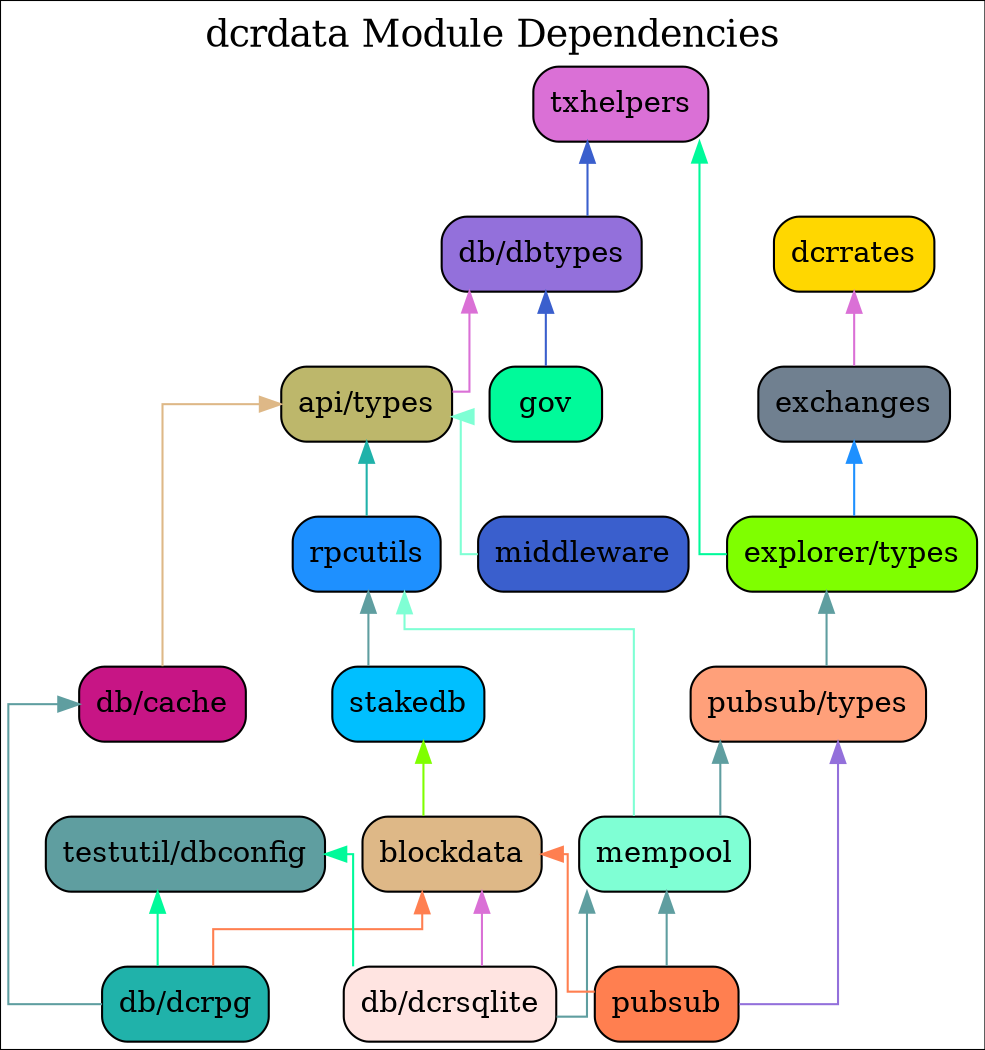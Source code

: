 digraph {
	graph [splines=ortho colorscheme=svg label=<dcrdata Module Dependencies> labelloc=t fontsize=18.0]
	node [shape=box style="filled, rounded"]

	apitypes [label="api/types" fillcolor=darkkhaki]
	mempool [label="mempool" fillcolor=aquamarine]
	pubsub [label="pubsub" fillcolor=coral]
	pubsubtypes [label="pubsub/types" fillcolor=lightsalmon]
	//semver [label="semver" fillcolor=cadetblue]
	dcrsqlite [label="db/dcrsqlite" fillcolor=mistyrose]
	dbtypes [label="db/dbtypes" fillcolor=mediumpurple]
	dcrpg [label="db/dcrpg" fillcolor=lightseagreen]
	dbcache [label="db/cache" fillcolor=mediumvioletred]
	blockdata [label="blockdata" fillcolor=burlywood]
	rpcutils [label="rpcutils" fillcolor=dodgerblue]
	stakedb [label="stakedb" fillcolor=deepskyblue]
	gov [label="gov" fillcolor=mediumspringgreen]
	dcrrates [label="dcrrates" fillcolor=gold]
	txhelpers [label="txhelpers" fillcolor=orchid]
	exchanges [label="exchanges" fillcolor=slategray]
	exptypes [label="explorer/types" fillcolor=chartreuse]
	middleware  [label="middleware" fillcolor=royalblue3]
	dbconfig [label="testutil/dbconfig" fillcolor=cadetblue]
	//dcrdata [label="dcrdata" fillcolor=chocolate]

	//{rank=min txhelpers}
	//{rank=max dcrsqlite dcrpg pubsub}
	//{rank=same rpcutils middleware}

	apitypes -> middleware [dir=back color=aquamarine]
	//apitypes -> dcrpg [dir=back color=coral]
	blockdata -> dcrpg [dir=back color=coral]
	dbcache -> dcrpg [dir=back color=cadetblue]
	//dbtypes -> dcrpg [dir=back color=aquamarine]
	//rpcutils -> dcrpg [dir=back color=cadetblue]
	//semver -> dcrpg [dir=back color=mediumpurple]
	//stakedb -> dcrpg [dir=back color=lightseagreen]
	//txhelpers -> dcrpg [dir=back color=mediumvioletred]
	dbconfig -> dcrpg [dir=back color=mediumspringgreen]
	apitypes -> dbcache [dir=back color=burlywood]
	//dbtypes -> dbcache [dir=back color=burlywood]
	exchanges -> exptypes [dir=back color=dodgerblue]
	txhelpers -> exptypes [dir=back color=mediumspringgreen]
	//apitypes -> blockdata [dir=back color=bisque]
	//dbtypes -> blockdata [dir=back color=gold]
	stakedb -> blockdata [dir=back color=chartreuse]
	//txhelpers -> blockdata [dir=back color=royalblue3]
	dcrrates -> exchanges [dir=back color=orchid]
	dbtypes -> apitypes [dir=back color=orchid]
	//txhelpers -> apitypes [dir=back color=aquamarine]
	//apitypes -> stakedb [dir=back color=coral]
	rpcutils -> stakedb [dir=back color=cadetblue]
	//txhelpers -> stakedb [dir=back color=aquamarine]
	txhelpers -> dbtypes [dir=back color=royalblue3]
	//apitypes -> dcrsqlite [dir=back color=orchid]
	blockdata -> dcrsqlite [dir=back color=orchid]
	//dbtypes -> dcrsqlite [dir=back color=indianred]
	//exptypes -> dcrsqlite [dir=back color=coral]
	mempool -> dcrsqlite [dir=back color=cadetblue]
	//rpcutils -> dcrsqlite [dir=back color=aquamarine]
	//stakedb -> dcrsqlite [dir=back color=cadetblue]
	//txhelpers -> dcrsqlite [dir=back color=dodgerblue]
	dbconfig -> dcrsqlite [dir=back color=mediumspringgreen]
	//semver -> txhelpers [dir=back color=slategray]
	//apitypes -> mempool [dir=back color=orchid]
	//dbtypes -> mempool [dir=back color=orchid]
	//exptypes -> mempool [dir=back color=coral]
	pubsubtypes -> mempool [dir=back color=cadetblue]
	rpcutils -> mempool [dir=back color=aquamarine]
	//txhelpers -> mempool [dir=back color=cadetblue]
	apitypes ->  rpcutils [dir=back color=lightseagreen]
	//semver -> rpcutils [dir=back color=burlywood]
	//txhelpers -> rpcutils [dir=back color=burlywood]
	dbtypes -> gov [dir=back color=royalblue3]
	exptypes -> pubsubtypes [dir=back color=cadetblue]
	blockdata -> pubsub [dir=back color=coral]
	//dbtypes -> pubsub [dir=back color=cadetblue]
	//exptypes -> pubsub [dir=back color=aquamarine]
	mempool -> pubsub [dir=back color=cadetblue]
	pubsubtypes -> pubsub [dir=back color=mediumpurple]
	//txhelpers ->  pubsub [dir=back color=lightseagreen]

	// apitypes -> dcrdata [dir=back color=darkolivegreen2]
	// blockdata -> dcrdata [dir=back color=slategray]
	// dbtypes -> dcrdata [dir=back color=darkkhaki]
	// dcrpg -> dcrdata [dir=back color=lightsalmon]
	// dcrsqlite -> dcrdata [dir=back color=deepskyblue]
	// exchanges -> dcrdata [dir=back color=mistyrose]
	// exptypes -> dcrdata [dir=back color=mediumseagreen]
	// gov -> dcrdata [dir=back color=khaki]
	// mempool -> dcrdata [dir=back color=deepskyblue]
	// middleware -> dcrdata [dir=back color=mistyrose]
	// pubsub -> dcrdata [dir=back color=mediumseagreen]
	// pubsubtypes -> dcrdata [dir=back color=khaki]
	// rpcutils -> dcrdata [dir=back color=deepskyblue]
	// //semver -> dcrdata [dir=back color=mistyrose]
	// stakedb -> dcrdata [dir=back color=mediumseagreen]
	// txhelpers -> dcrdata [dir=back color=khaki]
}
